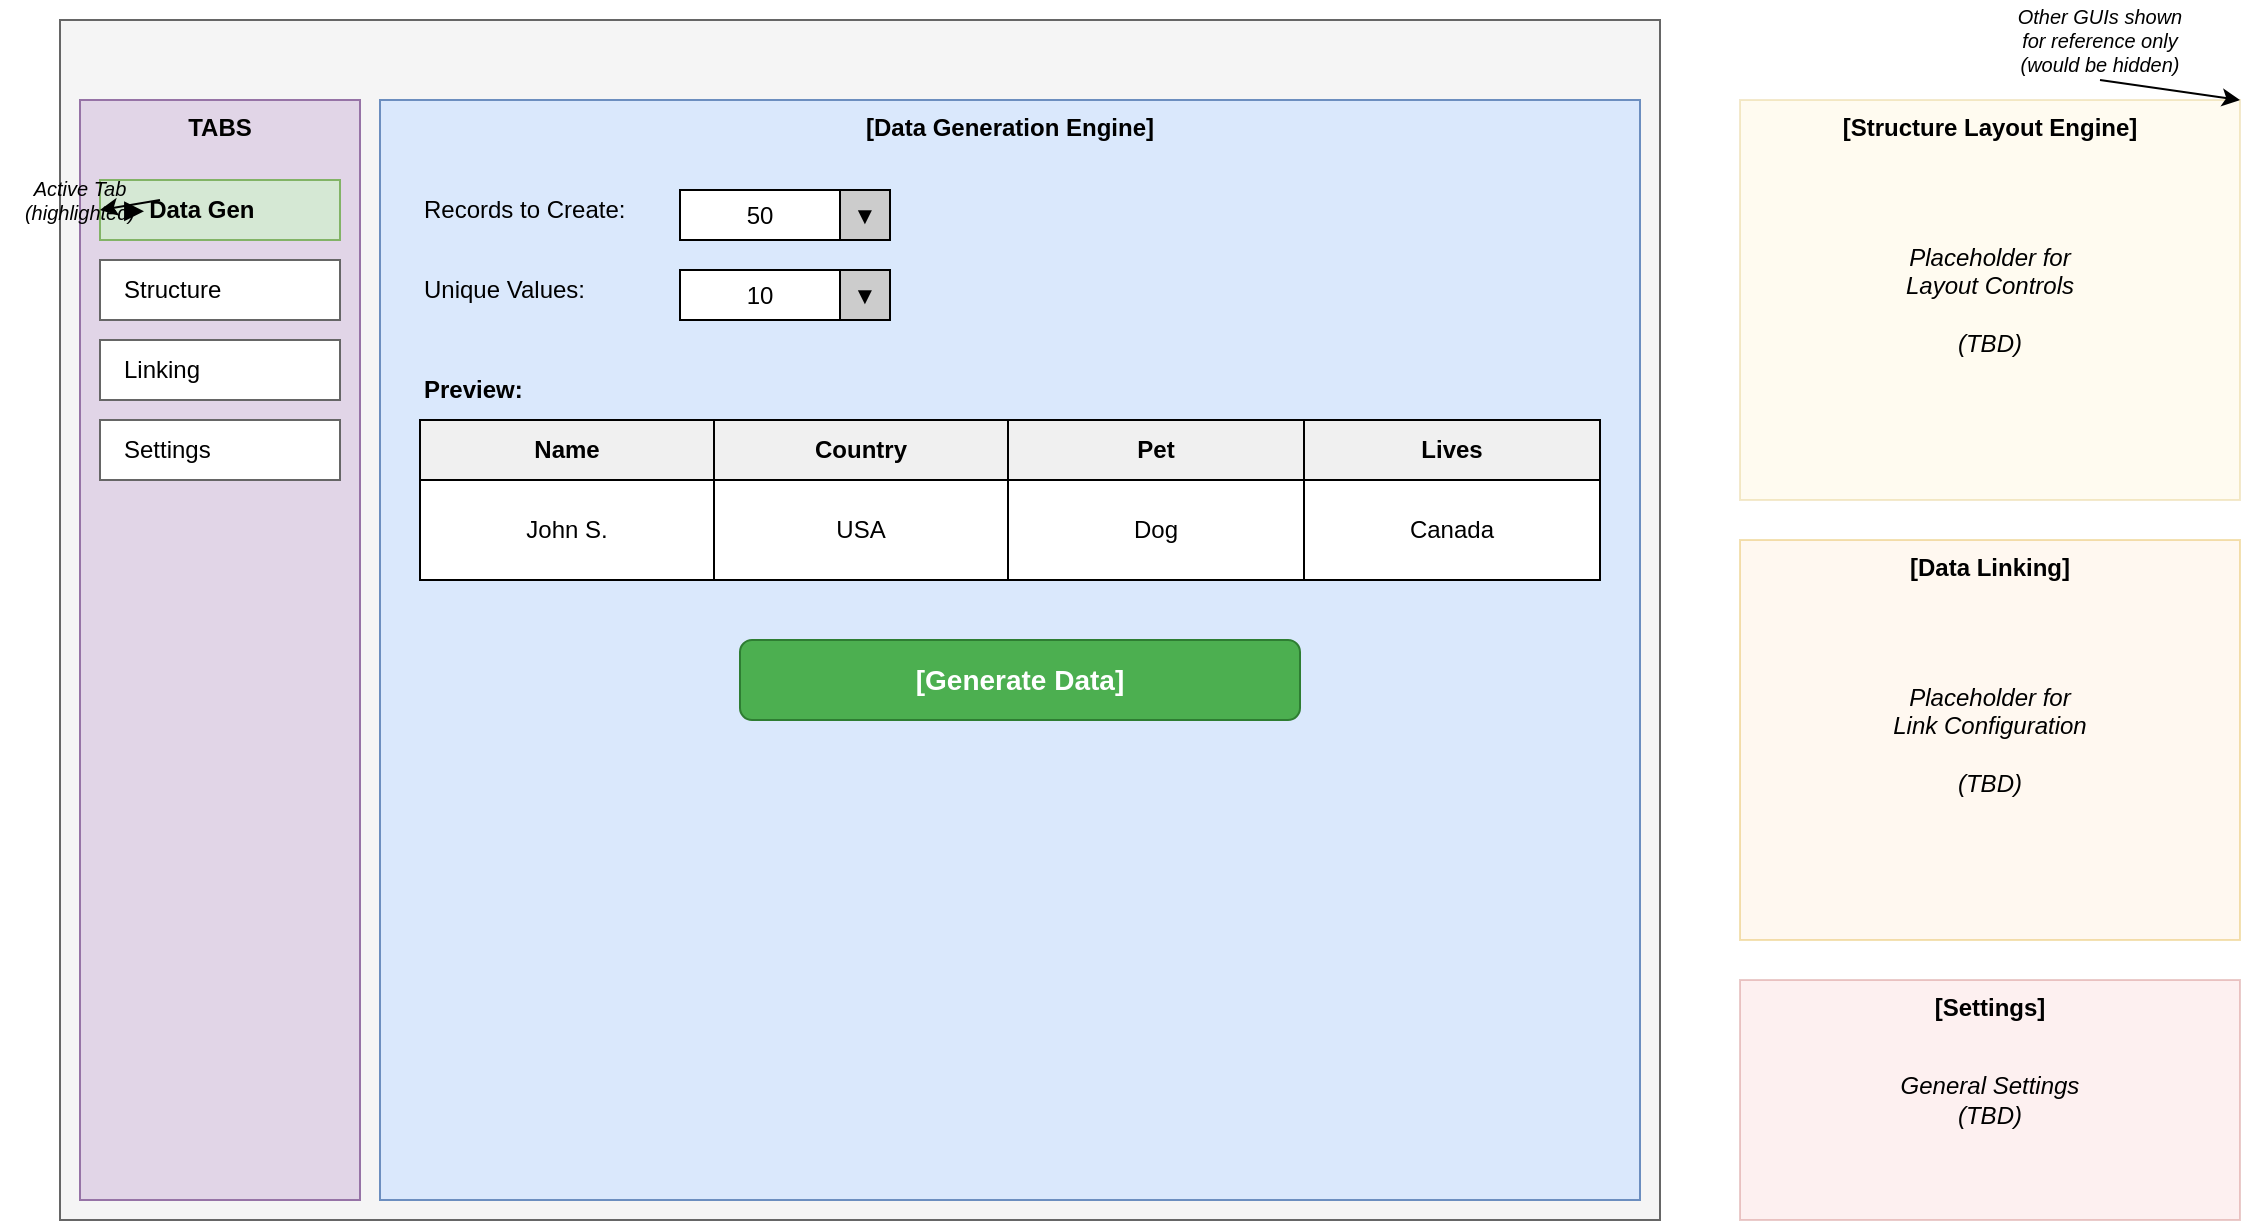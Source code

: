 <mxfile version="14.0.0" type="device">
  <diagram id="graphblaster-guis" name="GraphBlaster GUIs">
    <mxGraphModel dx="1426" dy="794" grid="1" gridSize="10" guides="1" tooltips="1" connect="1" arrows="1" fold="1" page="1" pageScale="1" pageWidth="1169" pageHeight="827" math="0" shadow="0">
      <root>
        <mxCell id="0" />
        <mxCell id="1" parent="0" />
        
        <!-- Main Control Panel Container -->
        <mxCell id="main-panel" value="GraphBlaster Control Panel" style="rounded=0;whiteSpace=wrap;html=1;fillColor=#f5f5f5;strokeColor=#666666;fontStyle=1;fontSize=14;" vertex="1" parent="1">
          <mxGeometry x="40" y="40" width="800" height="600" as="geometry" />
        </mxCell>
        
        <!-- Tab List Panel -->
        <mxCell id="tab-panel" value="TABS" style="rounded=0;whiteSpace=wrap;html=1;fillColor=#e1d5e7;strokeColor=#9673a6;fontStyle=1;verticalAlign=top;" vertex="1" parent="1">
          <mxGeometry x="50" y="80" width="140" height="550" as="geometry" />
        </mxCell>
        
        <!-- Tab Items -->
        <mxCell id="tab-data-gen" value="▶ Data Gen" style="rounded=0;whiteSpace=wrap;html=1;fillColor=#d5e8d4;strokeColor=#82b366;fontStyle=1;align=left;spacingLeft=10;" vertex="1" parent="1">
          <mxGeometry x="60" y="120" width="120" height="30" as="geometry" />
        </mxCell>
        
        <mxCell id="tab-structure" value="   Structure" style="rounded=0;whiteSpace=wrap;html=1;fillColor=#ffffff;strokeColor=#666666;align=left;spacingLeft=10;" vertex="1" parent="1">
          <mxGeometry x="60" y="160" width="120" height="30" as="geometry" />
        </mxCell>
        
        <mxCell id="tab-linking" value="   Linking" style="rounded=0;whiteSpace=wrap;html=1;fillColor=#ffffff;strokeColor=#666666;align=left;spacingLeft=10;" vertex="1" parent="1">
          <mxGeometry x="60" y="200" width="120" height="30" as="geometry" />
        </mxCell>
        
        <mxCell id="tab-settings" value="   Settings" style="rounded=0;whiteSpace=wrap;html=1;fillColor=#ffffff;strokeColor=#666666;align=left;spacingLeft=10;" vertex="1" parent="1">
          <mxGeometry x="60" y="240" width="120" height="30" as="geometry" />
        </mxCell>
        
        <!-- Data Generation Engine Panel -->
        <mxCell id="data-gen-panel" value="[Data Generation Engine]" style="rounded=0;whiteSpace=wrap;html=1;fillColor=#dae8fc;strokeColor=#6c8ebf;fontStyle=1;verticalAlign=top;" vertex="1" parent="1">
          <mxGeometry x="200" y="80" width="630" height="550" as="geometry" />
        </mxCell>
        
        <!-- Records Control -->
        <mxCell id="records-label" value="Records to Create:" style="text;html=1;strokeColor=none;fillColor=none;align=left;verticalAlign=middle;whiteSpace=wrap;rounded=0;" vertex="1" parent="1">
          <mxGeometry x="220" y="120" width="120" height="30" as="geometry" />
        </mxCell>
        
        <mxCell id="records-input" value="50" style="rounded=0;whiteSpace=wrap;html=1;fillColor=#ffffff;strokeColor=#000000;" vertex="1" parent="1">
          <mxGeometry x="350" y="125" width="80" height="25" as="geometry" />
        </mxCell>
        
        <mxCell id="records-dropdown" value="▼" style="rounded=0;whiteSpace=wrap;html=1;fillColor=#cccccc;strokeColor=#000000;" vertex="1" parent="1">
          <mxGeometry x="430" y="125" width="25" height="25" as="geometry" />
        </mxCell>
        
        <!-- Unique Values Control -->
        <mxCell id="unique-label" value="Unique Values:" style="text;html=1;strokeColor=none;fillColor=none;align=left;verticalAlign=middle;whiteSpace=wrap;rounded=0;" vertex="1" parent="1">
          <mxGeometry x="220" y="160" width="120" height="30" as="geometry" />
        </mxCell>
        
        <mxCell id="unique-input" value="10" style="rounded=0;whiteSpace=wrap;html=1;fillColor=#ffffff;strokeColor=#000000;" vertex="1" parent="1">
          <mxGeometry x="350" y="165" width="80" height="25" as="geometry" />
        </mxCell>
        
        <mxCell id="unique-dropdown" value="▼" style="rounded=0;whiteSpace=wrap;html=1;fillColor=#cccccc;strokeColor=#000000;" vertex="1" parent="1">
          <mxGeometry x="430" y="165" width="25" height="25" as="geometry" />
        </mxCell>
        
        <!-- Preview Section -->
        <mxCell id="preview-label" value="Preview:" style="text;html=1;strokeColor=none;fillColor=none;align=left;verticalAlign=middle;whiteSpace=wrap;rounded=0;fontStyle=1;" vertex="1" parent="1">
          <mxGeometry x="220" y="210" width="120" height="30" as="geometry" />
        </mxCell>
        
        <!-- Preview Table -->
        <mxCell id="preview-table" value="" style="rounded=0;whiteSpace=wrap;html=1;fillColor=#ffffff;strokeColor=#000000;" vertex="1" parent="1">
          <mxGeometry x="220" y="240" width="590" height="80" as="geometry" />
        </mxCell>
        
        <!-- Table Headers -->
        <mxCell id="header-name" value="Name" style="rounded=0;whiteSpace=wrap;html=1;fillColor=#f0f0f0;strokeColor=#000000;fontStyle=1;" vertex="1" parent="1">
          <mxGeometry x="220" y="240" width="147" height="30" as="geometry" />
        </mxCell>
        
        <mxCell id="header-country" value="Country" style="rounded=0;whiteSpace=wrap;html=1;fillColor=#f0f0f0;strokeColor=#000000;fontStyle=1;" vertex="1" parent="1">
          <mxGeometry x="367" y="240" width="147" height="30" as="geometry" />
        </mxCell>
        
        <mxCell id="header-pet" value="Pet" style="rounded=0;whiteSpace=wrap;html=1;fillColor=#f0f0f0;strokeColor=#000000;fontStyle=1;" vertex="1" parent="1">
          <mxGeometry x="514" y="240" width="148" height="30" as="geometry" />
        </mxCell>
        
        <mxCell id="header-lives" value="Lives" style="rounded=0;whiteSpace=wrap;html=1;fillColor=#f0f0f0;strokeColor=#000000;fontStyle=1;" vertex="1" parent="1">
          <mxGeometry x="662" y="240" width="148" height="30" as="geometry" />
        </mxCell>
        
        <!-- Table Data Row -->
        <mxCell id="data-name" value="John S." style="rounded=0;whiteSpace=wrap;html=1;fillColor=#ffffff;strokeColor=#000000;" vertex="1" parent="1">
          <mxGeometry x="220" y="270" width="147" height="50" as="geometry" />
        </mxCell>
        
        <mxCell id="data-country" value="USA" style="rounded=0;whiteSpace=wrap;html=1;fillColor=#ffffff;strokeColor=#000000;" vertex="1" parent="1">
          <mxGeometry x="367" y="270" width="147" height="50" as="geometry" />
        </mxCell>
        
        <mxCell id="data-pet" value="Dog" style="rounded=0;whiteSpace=wrap;html=1;fillColor=#ffffff;strokeColor=#000000;" vertex="1" parent="1">
          <mxGeometry x="514" y="270" width="148" height="50" as="geometry" />
        </mxCell>
        
        <mxCell id="data-lives" value="Canada" style="rounded=0;whiteSpace=wrap;html=1;fillColor=#ffffff;strokeColor=#000000;" vertex="1" parent="1">
          <mxGeometry x="662" y="270" width="148" height="50" as="geometry" />
        </mxCell>
        
        <!-- Generate Button -->
        <mxCell id="generate-button" value="[Generate Data]" style="rounded=1;whiteSpace=wrap;html=1;fillColor=#4CAF50;strokeColor=#2E7D32;fontColor=#ffffff;fontStyle=1;fontSize=14;" vertex="1" parent="1">
          <mxGeometry x="380" y="350" width="280" height="40" as="geometry" />
        </mxCell>
        
        <!-- Structure Layout Engine GUI (Hidden, for reference) -->
        <mxCell id="structure-panel" value="[Structure Layout Engine]" style="rounded=0;whiteSpace=wrap;html=1;fillColor=#fff2cc;strokeColor=#d6b656;fontStyle=1;verticalAlign=top;opacity=30;" vertex="1" parent="1">
          <mxGeometry x="880" y="80" width="250" height="200" as="geometry" />
        </mxCell>
        
        <mxCell id="structure-placeholder" value="Placeholder for&#xa;Layout Controls&#xa;&#xa;(TBD)" style="text;html=1;strokeColor=none;fillColor=none;align=center;verticalAlign=middle;whiteSpace=wrap;rounded=0;fontStyle=2;" vertex="1" parent="1">
          <mxGeometry x="900" y="140" width="210" height="80" as="geometry" />
        </mxCell>
        
        <!-- Data Linking GUI (Hidden, for reference) -->
        <mxCell id="linking-panel" value="[Data Linking]" style="rounded=0;whiteSpace=wrap;html=1;fillColor=#ffe6cc;strokeColor=#d79b00;fontStyle=1;verticalAlign=top;opacity=30;" vertex="1" parent="1">
          <mxGeometry x="880" y="300" width="250" height="200" as="geometry" />
        </mxCell>
        
        <mxCell id="linking-placeholder" value="Placeholder for&#xa;Link Configuration&#xa;&#xa;(TBD)" style="text;html=1;strokeColor=none;fillColor=none;align=center;verticalAlign=middle;whiteSpace=wrap;rounded=0;fontStyle=2;" vertex="1" parent="1">
          <mxGeometry x="900" y="360" width="210" height="80" as="geometry" />
        </mxCell>
        
        <!-- Settings GUI (Hidden, for reference) -->
        <mxCell id="settings-panel" value="[Settings]" style="rounded=0;whiteSpace=wrap;html=1;fillColor=#f8cecc;strokeColor=#b85450;fontStyle=1;verticalAlign=top;opacity=30;" vertex="1" parent="1">
          <mxGeometry x="880" y="520" width="250" height="120" as="geometry" />
        </mxCell>
        
        <mxCell id="settings-placeholder" value="General Settings&#xa;(TBD)" style="text;html=1;strokeColor=none;fillColor=none;align=center;verticalAlign=middle;whiteSpace=wrap;rounded=0;fontStyle=2;" vertex="1" parent="1">
          <mxGeometry x="900" y="560" width="210" height="40" as="geometry" />
        </mxCell>
        
        <!-- Annotations -->
        <mxCell id="note1" value="Active Tab&#xa;(highlighted)" style="text;html=1;strokeColor=none;fillColor=none;align=center;verticalAlign=middle;whiteSpace=wrap;rounded=0;fontStyle=2;fontSize=10;" vertex="1" parent="1">
          <mxGeometry x="10" y="110" width="80" height="40" as="geometry" />
        </mxCell>
        
        <mxCell id="arrow1" style="endArrow=classic;html=1;strokeWidth=1;exitX=1;exitY=0.5;exitDx=0;exitDy=0;entryX=0;entryY=0.5;entryDx=0;entryDy=0;" edge="1" parent="1" source="note1" target="tab-data-gen">
          <mxGeometry width="50" height="50" relative="1" as="geometry">
            <mxPoint x="100" y="200" as="sourcePoint" />
            <mxPoint x="150" y="150" as="targetPoint" />
          </mxGeometry>
        </mxCell>
        
        <mxCell id="note2" value="Other GUIs shown&#xa;for reference only&#xa;(would be hidden)" style="text;html=1;strokeColor=none;fillColor=none;align=center;verticalAlign=middle;whiteSpace=wrap;rounded=0;fontStyle=2;fontSize=10;" vertex="1" parent="1">
          <mxGeometry x="1000" y="30" width="120" height="40" as="geometry" />
        </mxCell>
        
        <mxCell id="arrow2" style="endArrow=classic;html=1;strokeWidth=1;exitX=0.5;exitY=1;exitDx=0;exitDy=0;entryX=1;entryY=0;entryDx=0;entryDy=0;" edge="1" parent="1" source="note2" target="structure-panel">
          <mxGeometry width="50" height="50" relative="1" as="geometry">
            <mxPoint x="1000" y="100" as="sourcePoint" />
            <mxPoint x="1050" y="50" as="targetPoint" />
          </mxGeometry>
        </mxCell>
        
      </root>
    </mxGraphModel>
  </diagram>
</mxfile>